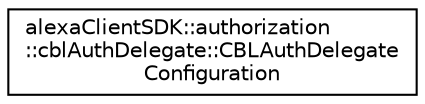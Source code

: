 digraph "Graphical Class Hierarchy"
{
  edge [fontname="Helvetica",fontsize="10",labelfontname="Helvetica",labelfontsize="10"];
  node [fontname="Helvetica",fontsize="10",shape=record];
  rankdir="LR";
  Node1 [label="alexaClientSDK::authorization\l::cblAuthDelegate::CBLAuthDelegate\lConfiguration",height=0.2,width=0.4,color="black", fillcolor="white", style="filled",URL="$classalexa_client_s_d_k_1_1authorization_1_1cbl_auth_delegate_1_1_c_b_l_auth_delegate_configuration.html"];
}

